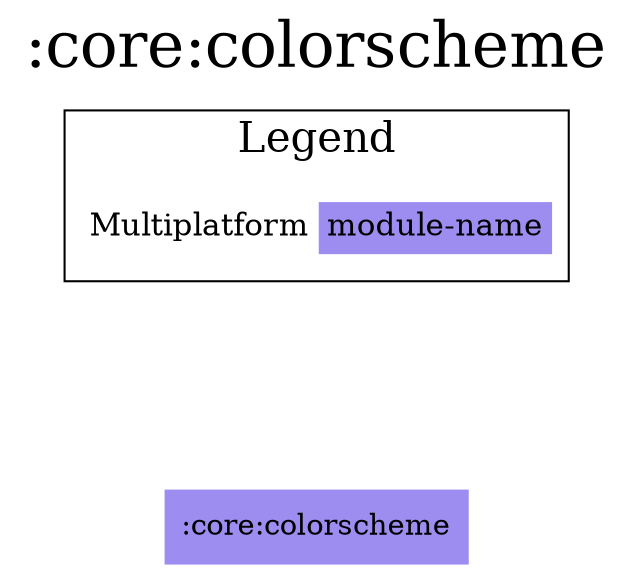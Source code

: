 digraph {
edge ["dir"="forward"]
graph ["dpi"="100","label"=":core:colorscheme","labelloc"="t","fontsize"="30","ranksep"="1.5","rankdir"="TB"]
node ["style"="filled"]
":core:colorscheme" ["fillcolor"="#9D8DF1","shape"="none"]
{
edge ["dir"="none"]
graph ["rank"="same"]
}
subgraph "cluster_legend" {
edge ["dir"="none"]
graph ["label"="Legend","fontsize"="20"]
"Legend" ["style"="filled","fillcolor"="#FFFFFF","shape"="none","margin"="0","fontsize"="15","label"=<
<TABLE BORDER="0" CELLBORDER="0" CELLSPACING="0" CELLPADDING="4">
<TR><TD>Multiplatform</TD><TD BGCOLOR="#9D8DF1">module-name</TD></TR>
</TABLE>
>]
} -> ":core:colorscheme" ["style"="invis"]
}
